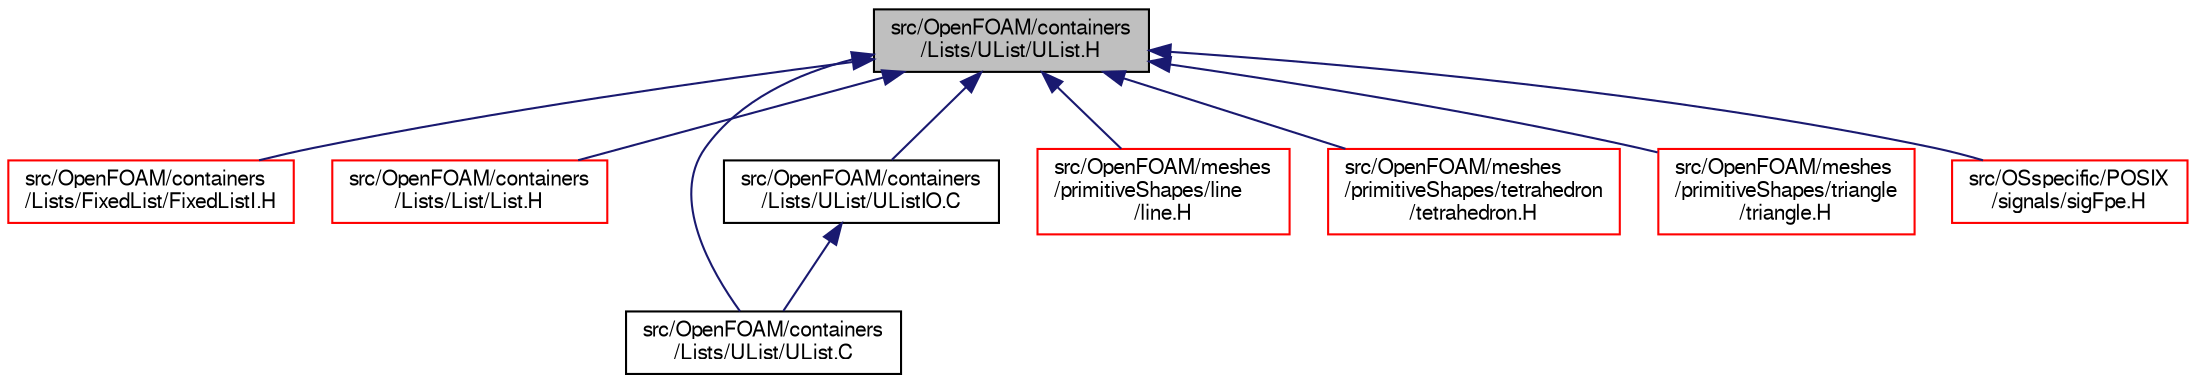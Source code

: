 digraph "src/OpenFOAM/containers/Lists/UList/UList.H"
{
  bgcolor="transparent";
  edge [fontname="FreeSans",fontsize="10",labelfontname="FreeSans",labelfontsize="10"];
  node [fontname="FreeSans",fontsize="10",shape=record];
  Node40 [label="src/OpenFOAM/containers\l/Lists/UList/UList.H",height=0.2,width=0.4,color="black", fillcolor="grey75", style="filled", fontcolor="black"];
  Node40 -> Node41 [dir="back",color="midnightblue",fontsize="10",style="solid",fontname="FreeSans"];
  Node41 [label="src/OpenFOAM/containers\l/Lists/FixedList/FixedListI.H",height=0.2,width=0.4,color="red",URL="$a08645.html"];
  Node40 -> Node3900 [dir="back",color="midnightblue",fontsize="10",style="solid",fontname="FreeSans"];
  Node3900 [label="src/OpenFOAM/containers\l/Lists/List/List.H",height=0.2,width=0.4,color="red",URL="$a08666.html"];
  Node40 -> Node5451 [dir="back",color="midnightblue",fontsize="10",style="solid",fontname="FreeSans"];
  Node5451 [label="src/OpenFOAM/containers\l/Lists/UList/UList.C",height=0.2,width=0.4,color="black",URL="$a08756.html"];
  Node40 -> Node5452 [dir="back",color="midnightblue",fontsize="10",style="solid",fontname="FreeSans"];
  Node5452 [label="src/OpenFOAM/containers\l/Lists/UList/UListIO.C",height=0.2,width=0.4,color="black",URL="$a08765.html"];
  Node5452 -> Node5451 [dir="back",color="midnightblue",fontsize="10",style="solid",fontname="FreeSans"];
  Node40 -> Node3825 [dir="back",color="midnightblue",fontsize="10",style="solid",fontname="FreeSans"];
  Node3825 [label="src/OpenFOAM/meshes\l/primitiveShapes/line\l/line.H",height=0.2,width=0.4,color="red",URL="$a12014.html"];
  Node40 -> Node3118 [dir="back",color="midnightblue",fontsize="10",style="solid",fontname="FreeSans"];
  Node3118 [label="src/OpenFOAM/meshes\l/primitiveShapes/tetrahedron\l/tetrahedron.H",height=0.2,width=0.4,color="red",URL="$a12092.html"];
  Node40 -> Node3829 [dir="back",color="midnightblue",fontsize="10",style="solid",fontname="FreeSans"];
  Node3829 [label="src/OpenFOAM/meshes\l/primitiveShapes/triangle\l/triangle.H",height=0.2,width=0.4,color="red",URL="$a12104.html"];
  Node40 -> Node5453 [dir="back",color="midnightblue",fontsize="10",style="solid",fontname="FreeSans"];
  Node5453 [label="src/OSspecific/POSIX\l/signals/sigFpe.H",height=0.2,width=0.4,color="red",URL="$a12932.html"];
}
